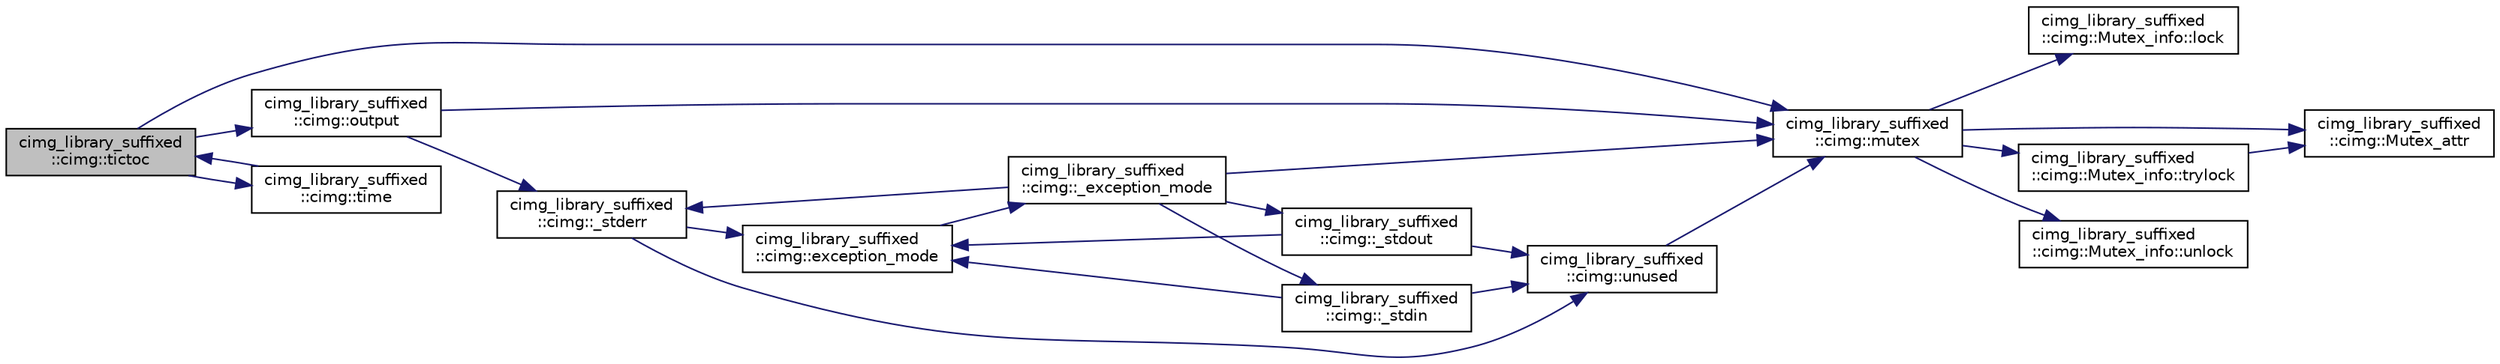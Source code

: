 digraph "cimg_library_suffixed::cimg::tictoc"
{
 // INTERACTIVE_SVG=YES
  edge [fontname="Helvetica",fontsize="10",labelfontname="Helvetica",labelfontsize="10"];
  node [fontname="Helvetica",fontsize="10",shape=record];
  rankdir="LR";
  Node4056 [label="cimg_library_suffixed\l::cimg::tictoc",height=0.2,width=0.4,color="black", fillcolor="grey75", style="filled", fontcolor="black"];
  Node4056 -> Node4057 [color="midnightblue",fontsize="10",style="solid",fontname="Helvetica"];
  Node4057 [label="cimg_library_suffixed\l::cimg::mutex",height=0.2,width=0.4,color="black", fillcolor="white", style="filled",URL="$namespacecimg__library__suffixed_1_1cimg.html#a9e739e4b4ac058abfba069466617b914"];
  Node4057 -> Node4058 [color="midnightblue",fontsize="10",style="solid",fontname="Helvetica"];
  Node4058 [label="cimg_library_suffixed\l::cimg::Mutex_info::lock",height=0.2,width=0.4,color="black", fillcolor="white", style="filled",URL="$structcimg__library__suffixed_1_1cimg_1_1_mutex__info.html#a6cc8e26847a1aa649febed03d70182e7"];
  Node4057 -> Node4059 [color="midnightblue",fontsize="10",style="solid",fontname="Helvetica"];
  Node4059 [label="cimg_library_suffixed\l::cimg::Mutex_attr",height=0.2,width=0.4,color="black", fillcolor="white", style="filled",URL="$namespacecimg__library__suffixed_1_1cimg.html#aa0e1bc96ae6e235dc5b67b8b0a466166"];
  Node4057 -> Node4060 [color="midnightblue",fontsize="10",style="solid",fontname="Helvetica"];
  Node4060 [label="cimg_library_suffixed\l::cimg::Mutex_info::trylock",height=0.2,width=0.4,color="black", fillcolor="white", style="filled",URL="$structcimg__library__suffixed_1_1cimg_1_1_mutex__info.html#a9bf4ed1e1dfe6f28fa6250cd04f3c900"];
  Node4060 -> Node4059 [color="midnightblue",fontsize="10",style="solid",fontname="Helvetica"];
  Node4057 -> Node4061 [color="midnightblue",fontsize="10",style="solid",fontname="Helvetica"];
  Node4061 [label="cimg_library_suffixed\l::cimg::Mutex_info::unlock",height=0.2,width=0.4,color="black", fillcolor="white", style="filled",URL="$structcimg__library__suffixed_1_1cimg_1_1_mutex__info.html#afac3fa5f107ad4795fb867050f616555"];
  Node4056 -> Node4062 [color="midnightblue",fontsize="10",style="solid",fontname="Helvetica"];
  Node4062 [label="cimg_library_suffixed\l::cimg::output",height=0.2,width=0.4,color="black", fillcolor="white", style="filled",URL="$namespacecimg__library__suffixed_1_1cimg.html#ada686776cc71803df391eea79cd1b3e5",tooltip="Get/set default output stream for the  library messages. "];
  Node4062 -> Node4063 [color="midnightblue",fontsize="10",style="solid",fontname="Helvetica"];
  Node4063 [label="cimg_library_suffixed\l::cimg::_stderr",height=0.2,width=0.4,color="black", fillcolor="white", style="filled",URL="$namespacecimg__library__suffixed_1_1cimg.html#aab8db7528c32a8fd3a3dc471e662782e"];
  Node4063 -> Node4064 [color="midnightblue",fontsize="10",style="solid",fontname="Helvetica"];
  Node4064 [label="cimg_library_suffixed\l::cimg::exception_mode",height=0.2,width=0.4,color="black", fillcolor="white", style="filled",URL="$namespacecimg__library__suffixed_1_1cimg.html#aeafab144366eddd11360f32f468fa4af",tooltip="Set current  exception mode. "];
  Node4064 -> Node4065 [color="midnightblue",fontsize="10",style="solid",fontname="Helvetica"];
  Node4065 [label="cimg_library_suffixed\l::cimg::_exception_mode",height=0.2,width=0.4,color="black", fillcolor="white", style="filled",URL="$namespacecimg__library__suffixed_1_1cimg.html#a6c578f866de2be9be7e385d693c758c8"];
  Node4065 -> Node4063 [color="midnightblue",fontsize="10",style="solid",fontname="Helvetica"];
  Node4065 -> Node4066 [color="midnightblue",fontsize="10",style="solid",fontname="Helvetica"];
  Node4066 [label="cimg_library_suffixed\l::cimg::_stdin",height=0.2,width=0.4,color="black", fillcolor="white", style="filled",URL="$namespacecimg__library__suffixed_1_1cimg.html#a01a3b743897290604513ea6d847c9886"];
  Node4066 -> Node4064 [color="midnightblue",fontsize="10",style="solid",fontname="Helvetica"];
  Node4066 -> Node4067 [color="midnightblue",fontsize="10",style="solid",fontname="Helvetica"];
  Node4067 [label="cimg_library_suffixed\l::cimg::unused",height=0.2,width=0.4,color="black", fillcolor="white", style="filled",URL="$namespacecimg__library__suffixed_1_1cimg.html#a79aef0cbcf66ceb71c2b74cb66b4deb2",tooltip="Avoid warning messages due to unused parameters. Do nothing actually. "];
  Node4067 -> Node4057 [color="midnightblue",fontsize="10",style="solid",fontname="Helvetica"];
  Node4065 -> Node4068 [color="midnightblue",fontsize="10",style="solid",fontname="Helvetica"];
  Node4068 [label="cimg_library_suffixed\l::cimg::_stdout",height=0.2,width=0.4,color="black", fillcolor="white", style="filled",URL="$namespacecimg__library__suffixed_1_1cimg.html#a493220746e5df3466568bd7862825008"];
  Node4068 -> Node4064 [color="midnightblue",fontsize="10",style="solid",fontname="Helvetica"];
  Node4068 -> Node4067 [color="midnightblue",fontsize="10",style="solid",fontname="Helvetica"];
  Node4065 -> Node4057 [color="midnightblue",fontsize="10",style="solid",fontname="Helvetica"];
  Node4063 -> Node4067 [color="midnightblue",fontsize="10",style="solid",fontname="Helvetica"];
  Node4062 -> Node4057 [color="midnightblue",fontsize="10",style="solid",fontname="Helvetica"];
  Node4056 -> Node4069 [color="midnightblue",fontsize="10",style="solid",fontname="Helvetica"];
  Node4069 [label="cimg_library_suffixed\l::cimg::time",height=0.2,width=0.4,color="black", fillcolor="white", style="filled",URL="$namespacecimg__library__suffixed_1_1cimg.html#a71a3c7b37befc7a4313dfcdd80271bce",tooltip="Return the value of a system timer, with a millisecond precision. "];
  Node4069 -> Node4056 [color="midnightblue",fontsize="10",style="solid",fontname="Helvetica"];
}
